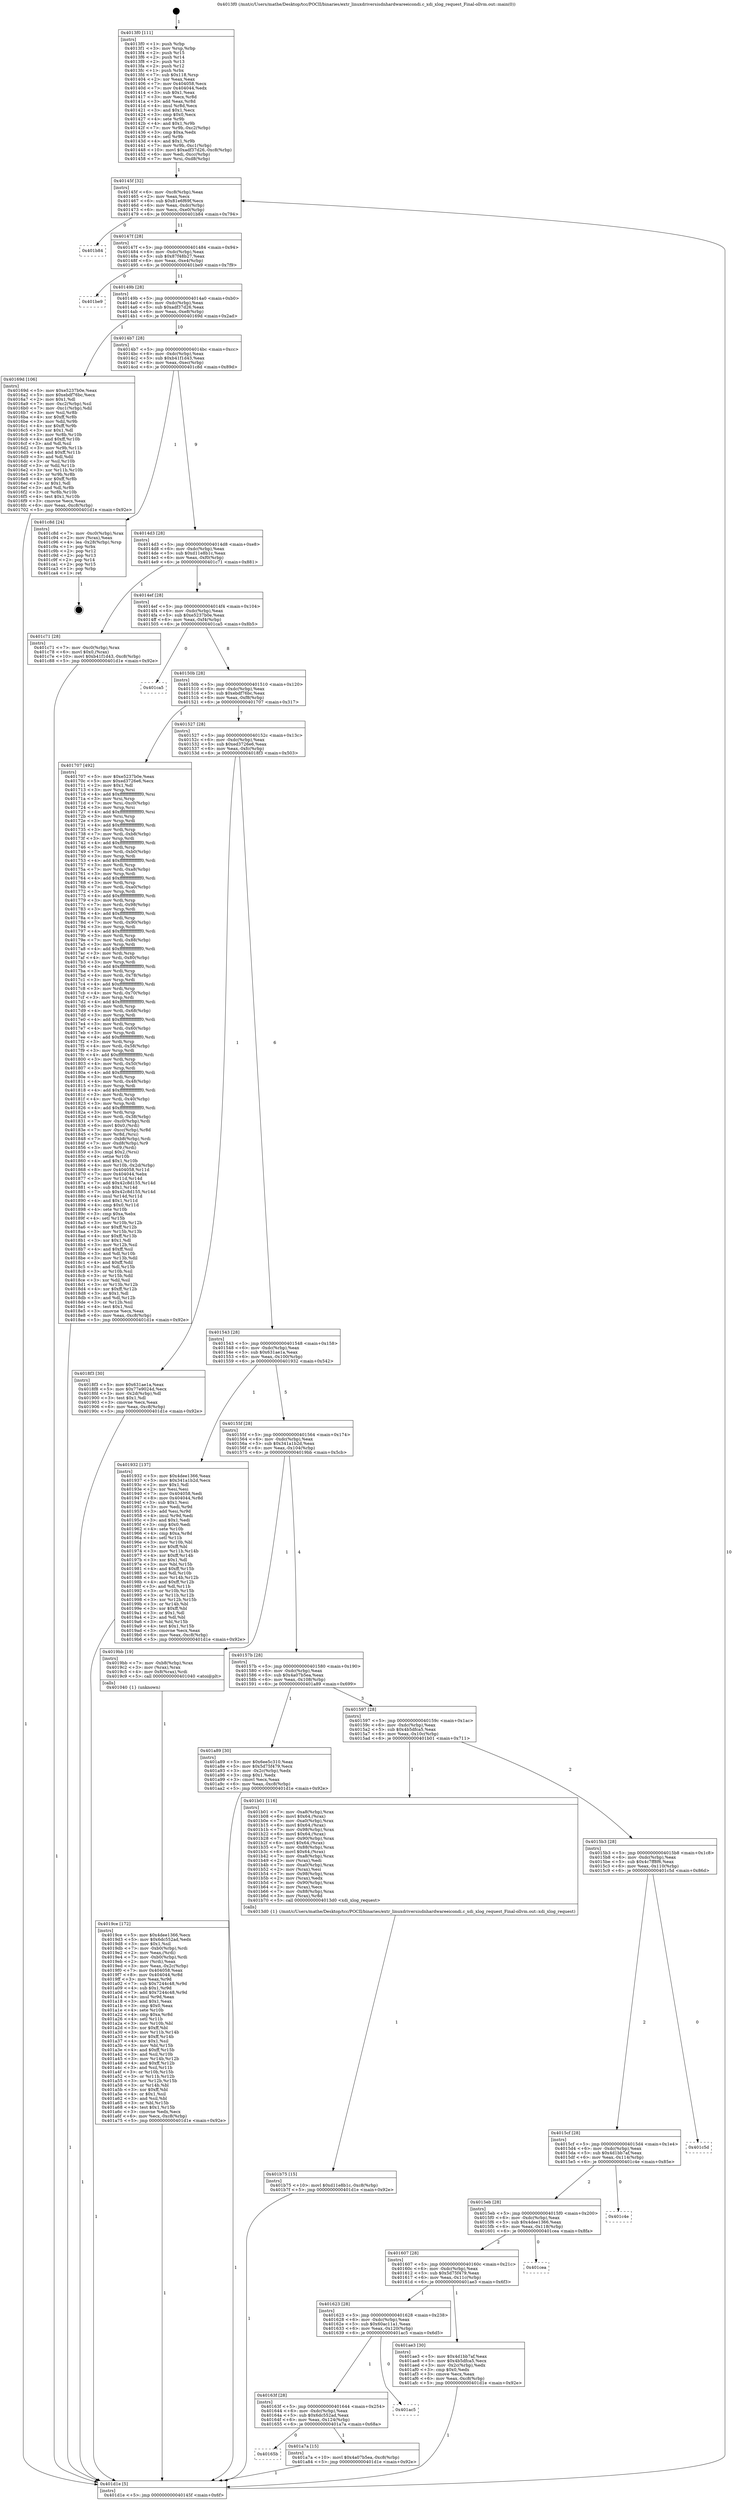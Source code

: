 digraph "0x4013f0" {
  label = "0x4013f0 (/mnt/c/Users/mathe/Desktop/tcc/POCII/binaries/extr_linuxdriversisdnhardwareeicondi.c_xdi_xlog_request_Final-ollvm.out::main(0))"
  labelloc = "t"
  node[shape=record]

  Entry [label="",width=0.3,height=0.3,shape=circle,fillcolor=black,style=filled]
  "0x40145f" [label="{
     0x40145f [32]\l
     | [instrs]\l
     &nbsp;&nbsp;0x40145f \<+6\>: mov -0xc8(%rbp),%eax\l
     &nbsp;&nbsp;0x401465 \<+2\>: mov %eax,%ecx\l
     &nbsp;&nbsp;0x401467 \<+6\>: sub $0x81e6f69f,%ecx\l
     &nbsp;&nbsp;0x40146d \<+6\>: mov %eax,-0xdc(%rbp)\l
     &nbsp;&nbsp;0x401473 \<+6\>: mov %ecx,-0xe0(%rbp)\l
     &nbsp;&nbsp;0x401479 \<+6\>: je 0000000000401b84 \<main+0x794\>\l
  }"]
  "0x401b84" [label="{
     0x401b84\l
  }", style=dashed]
  "0x40147f" [label="{
     0x40147f [28]\l
     | [instrs]\l
     &nbsp;&nbsp;0x40147f \<+5\>: jmp 0000000000401484 \<main+0x94\>\l
     &nbsp;&nbsp;0x401484 \<+6\>: mov -0xdc(%rbp),%eax\l
     &nbsp;&nbsp;0x40148a \<+5\>: sub $0x87f48b27,%eax\l
     &nbsp;&nbsp;0x40148f \<+6\>: mov %eax,-0xe4(%rbp)\l
     &nbsp;&nbsp;0x401495 \<+6\>: je 0000000000401be9 \<main+0x7f9\>\l
  }"]
  Exit [label="",width=0.3,height=0.3,shape=circle,fillcolor=black,style=filled,peripheries=2]
  "0x401be9" [label="{
     0x401be9\l
  }", style=dashed]
  "0x40149b" [label="{
     0x40149b [28]\l
     | [instrs]\l
     &nbsp;&nbsp;0x40149b \<+5\>: jmp 00000000004014a0 \<main+0xb0\>\l
     &nbsp;&nbsp;0x4014a0 \<+6\>: mov -0xdc(%rbp),%eax\l
     &nbsp;&nbsp;0x4014a6 \<+5\>: sub $0xadf37d26,%eax\l
     &nbsp;&nbsp;0x4014ab \<+6\>: mov %eax,-0xe8(%rbp)\l
     &nbsp;&nbsp;0x4014b1 \<+6\>: je 000000000040169d \<main+0x2ad\>\l
  }"]
  "0x401b75" [label="{
     0x401b75 [15]\l
     | [instrs]\l
     &nbsp;&nbsp;0x401b75 \<+10\>: movl $0xd11e8b1c,-0xc8(%rbp)\l
     &nbsp;&nbsp;0x401b7f \<+5\>: jmp 0000000000401d1e \<main+0x92e\>\l
  }"]
  "0x40169d" [label="{
     0x40169d [106]\l
     | [instrs]\l
     &nbsp;&nbsp;0x40169d \<+5\>: mov $0xe5237b0e,%eax\l
     &nbsp;&nbsp;0x4016a2 \<+5\>: mov $0xebdf76bc,%ecx\l
     &nbsp;&nbsp;0x4016a7 \<+2\>: mov $0x1,%dl\l
     &nbsp;&nbsp;0x4016a9 \<+7\>: mov -0xc2(%rbp),%sil\l
     &nbsp;&nbsp;0x4016b0 \<+7\>: mov -0xc1(%rbp),%dil\l
     &nbsp;&nbsp;0x4016b7 \<+3\>: mov %sil,%r8b\l
     &nbsp;&nbsp;0x4016ba \<+4\>: xor $0xff,%r8b\l
     &nbsp;&nbsp;0x4016be \<+3\>: mov %dil,%r9b\l
     &nbsp;&nbsp;0x4016c1 \<+4\>: xor $0xff,%r9b\l
     &nbsp;&nbsp;0x4016c5 \<+3\>: xor $0x1,%dl\l
     &nbsp;&nbsp;0x4016c8 \<+3\>: mov %r8b,%r10b\l
     &nbsp;&nbsp;0x4016cb \<+4\>: and $0xff,%r10b\l
     &nbsp;&nbsp;0x4016cf \<+3\>: and %dl,%sil\l
     &nbsp;&nbsp;0x4016d2 \<+3\>: mov %r9b,%r11b\l
     &nbsp;&nbsp;0x4016d5 \<+4\>: and $0xff,%r11b\l
     &nbsp;&nbsp;0x4016d9 \<+3\>: and %dl,%dil\l
     &nbsp;&nbsp;0x4016dc \<+3\>: or %sil,%r10b\l
     &nbsp;&nbsp;0x4016df \<+3\>: or %dil,%r11b\l
     &nbsp;&nbsp;0x4016e2 \<+3\>: xor %r11b,%r10b\l
     &nbsp;&nbsp;0x4016e5 \<+3\>: or %r9b,%r8b\l
     &nbsp;&nbsp;0x4016e8 \<+4\>: xor $0xff,%r8b\l
     &nbsp;&nbsp;0x4016ec \<+3\>: or $0x1,%dl\l
     &nbsp;&nbsp;0x4016ef \<+3\>: and %dl,%r8b\l
     &nbsp;&nbsp;0x4016f2 \<+3\>: or %r8b,%r10b\l
     &nbsp;&nbsp;0x4016f5 \<+4\>: test $0x1,%r10b\l
     &nbsp;&nbsp;0x4016f9 \<+3\>: cmovne %ecx,%eax\l
     &nbsp;&nbsp;0x4016fc \<+6\>: mov %eax,-0xc8(%rbp)\l
     &nbsp;&nbsp;0x401702 \<+5\>: jmp 0000000000401d1e \<main+0x92e\>\l
  }"]
  "0x4014b7" [label="{
     0x4014b7 [28]\l
     | [instrs]\l
     &nbsp;&nbsp;0x4014b7 \<+5\>: jmp 00000000004014bc \<main+0xcc\>\l
     &nbsp;&nbsp;0x4014bc \<+6\>: mov -0xdc(%rbp),%eax\l
     &nbsp;&nbsp;0x4014c2 \<+5\>: sub $0xb41f1d43,%eax\l
     &nbsp;&nbsp;0x4014c7 \<+6\>: mov %eax,-0xec(%rbp)\l
     &nbsp;&nbsp;0x4014cd \<+6\>: je 0000000000401c8d \<main+0x89d\>\l
  }"]
  "0x401d1e" [label="{
     0x401d1e [5]\l
     | [instrs]\l
     &nbsp;&nbsp;0x401d1e \<+5\>: jmp 000000000040145f \<main+0x6f\>\l
  }"]
  "0x4013f0" [label="{
     0x4013f0 [111]\l
     | [instrs]\l
     &nbsp;&nbsp;0x4013f0 \<+1\>: push %rbp\l
     &nbsp;&nbsp;0x4013f1 \<+3\>: mov %rsp,%rbp\l
     &nbsp;&nbsp;0x4013f4 \<+2\>: push %r15\l
     &nbsp;&nbsp;0x4013f6 \<+2\>: push %r14\l
     &nbsp;&nbsp;0x4013f8 \<+2\>: push %r13\l
     &nbsp;&nbsp;0x4013fa \<+2\>: push %r12\l
     &nbsp;&nbsp;0x4013fc \<+1\>: push %rbx\l
     &nbsp;&nbsp;0x4013fd \<+7\>: sub $0x118,%rsp\l
     &nbsp;&nbsp;0x401404 \<+2\>: xor %eax,%eax\l
     &nbsp;&nbsp;0x401406 \<+7\>: mov 0x404058,%ecx\l
     &nbsp;&nbsp;0x40140d \<+7\>: mov 0x404044,%edx\l
     &nbsp;&nbsp;0x401414 \<+3\>: sub $0x1,%eax\l
     &nbsp;&nbsp;0x401417 \<+3\>: mov %ecx,%r8d\l
     &nbsp;&nbsp;0x40141a \<+3\>: add %eax,%r8d\l
     &nbsp;&nbsp;0x40141d \<+4\>: imul %r8d,%ecx\l
     &nbsp;&nbsp;0x401421 \<+3\>: and $0x1,%ecx\l
     &nbsp;&nbsp;0x401424 \<+3\>: cmp $0x0,%ecx\l
     &nbsp;&nbsp;0x401427 \<+4\>: sete %r9b\l
     &nbsp;&nbsp;0x40142b \<+4\>: and $0x1,%r9b\l
     &nbsp;&nbsp;0x40142f \<+7\>: mov %r9b,-0xc2(%rbp)\l
     &nbsp;&nbsp;0x401436 \<+3\>: cmp $0xa,%edx\l
     &nbsp;&nbsp;0x401439 \<+4\>: setl %r9b\l
     &nbsp;&nbsp;0x40143d \<+4\>: and $0x1,%r9b\l
     &nbsp;&nbsp;0x401441 \<+7\>: mov %r9b,-0xc1(%rbp)\l
     &nbsp;&nbsp;0x401448 \<+10\>: movl $0xadf37d26,-0xc8(%rbp)\l
     &nbsp;&nbsp;0x401452 \<+6\>: mov %edi,-0xcc(%rbp)\l
     &nbsp;&nbsp;0x401458 \<+7\>: mov %rsi,-0xd8(%rbp)\l
  }"]
  "0x40165b" [label="{
     0x40165b\l
  }", style=dashed]
  "0x401c8d" [label="{
     0x401c8d [24]\l
     | [instrs]\l
     &nbsp;&nbsp;0x401c8d \<+7\>: mov -0xc0(%rbp),%rax\l
     &nbsp;&nbsp;0x401c94 \<+2\>: mov (%rax),%eax\l
     &nbsp;&nbsp;0x401c96 \<+4\>: lea -0x28(%rbp),%rsp\l
     &nbsp;&nbsp;0x401c9a \<+1\>: pop %rbx\l
     &nbsp;&nbsp;0x401c9b \<+2\>: pop %r12\l
     &nbsp;&nbsp;0x401c9d \<+2\>: pop %r13\l
     &nbsp;&nbsp;0x401c9f \<+2\>: pop %r14\l
     &nbsp;&nbsp;0x401ca1 \<+2\>: pop %r15\l
     &nbsp;&nbsp;0x401ca3 \<+1\>: pop %rbp\l
     &nbsp;&nbsp;0x401ca4 \<+1\>: ret\l
  }"]
  "0x4014d3" [label="{
     0x4014d3 [28]\l
     | [instrs]\l
     &nbsp;&nbsp;0x4014d3 \<+5\>: jmp 00000000004014d8 \<main+0xe8\>\l
     &nbsp;&nbsp;0x4014d8 \<+6\>: mov -0xdc(%rbp),%eax\l
     &nbsp;&nbsp;0x4014de \<+5\>: sub $0xd11e8b1c,%eax\l
     &nbsp;&nbsp;0x4014e3 \<+6\>: mov %eax,-0xf0(%rbp)\l
     &nbsp;&nbsp;0x4014e9 \<+6\>: je 0000000000401c71 \<main+0x881\>\l
  }"]
  "0x401a7a" [label="{
     0x401a7a [15]\l
     | [instrs]\l
     &nbsp;&nbsp;0x401a7a \<+10\>: movl $0x4a07b5ea,-0xc8(%rbp)\l
     &nbsp;&nbsp;0x401a84 \<+5\>: jmp 0000000000401d1e \<main+0x92e\>\l
  }"]
  "0x401c71" [label="{
     0x401c71 [28]\l
     | [instrs]\l
     &nbsp;&nbsp;0x401c71 \<+7\>: mov -0xc0(%rbp),%rax\l
     &nbsp;&nbsp;0x401c78 \<+6\>: movl $0x0,(%rax)\l
     &nbsp;&nbsp;0x401c7e \<+10\>: movl $0xb41f1d43,-0xc8(%rbp)\l
     &nbsp;&nbsp;0x401c88 \<+5\>: jmp 0000000000401d1e \<main+0x92e\>\l
  }"]
  "0x4014ef" [label="{
     0x4014ef [28]\l
     | [instrs]\l
     &nbsp;&nbsp;0x4014ef \<+5\>: jmp 00000000004014f4 \<main+0x104\>\l
     &nbsp;&nbsp;0x4014f4 \<+6\>: mov -0xdc(%rbp),%eax\l
     &nbsp;&nbsp;0x4014fa \<+5\>: sub $0xe5237b0e,%eax\l
     &nbsp;&nbsp;0x4014ff \<+6\>: mov %eax,-0xf4(%rbp)\l
     &nbsp;&nbsp;0x401505 \<+6\>: je 0000000000401ca5 \<main+0x8b5\>\l
  }"]
  "0x40163f" [label="{
     0x40163f [28]\l
     | [instrs]\l
     &nbsp;&nbsp;0x40163f \<+5\>: jmp 0000000000401644 \<main+0x254\>\l
     &nbsp;&nbsp;0x401644 \<+6\>: mov -0xdc(%rbp),%eax\l
     &nbsp;&nbsp;0x40164a \<+5\>: sub $0x6dc552ad,%eax\l
     &nbsp;&nbsp;0x40164f \<+6\>: mov %eax,-0x124(%rbp)\l
     &nbsp;&nbsp;0x401655 \<+6\>: je 0000000000401a7a \<main+0x68a\>\l
  }"]
  "0x401ca5" [label="{
     0x401ca5\l
  }", style=dashed]
  "0x40150b" [label="{
     0x40150b [28]\l
     | [instrs]\l
     &nbsp;&nbsp;0x40150b \<+5\>: jmp 0000000000401510 \<main+0x120\>\l
     &nbsp;&nbsp;0x401510 \<+6\>: mov -0xdc(%rbp),%eax\l
     &nbsp;&nbsp;0x401516 \<+5\>: sub $0xebdf76bc,%eax\l
     &nbsp;&nbsp;0x40151b \<+6\>: mov %eax,-0xf8(%rbp)\l
     &nbsp;&nbsp;0x401521 \<+6\>: je 0000000000401707 \<main+0x317\>\l
  }"]
  "0x401ac5" [label="{
     0x401ac5\l
  }", style=dashed]
  "0x401707" [label="{
     0x401707 [492]\l
     | [instrs]\l
     &nbsp;&nbsp;0x401707 \<+5\>: mov $0xe5237b0e,%eax\l
     &nbsp;&nbsp;0x40170c \<+5\>: mov $0xed3726e6,%ecx\l
     &nbsp;&nbsp;0x401711 \<+2\>: mov $0x1,%dl\l
     &nbsp;&nbsp;0x401713 \<+3\>: mov %rsp,%rsi\l
     &nbsp;&nbsp;0x401716 \<+4\>: add $0xfffffffffffffff0,%rsi\l
     &nbsp;&nbsp;0x40171a \<+3\>: mov %rsi,%rsp\l
     &nbsp;&nbsp;0x40171d \<+7\>: mov %rsi,-0xc0(%rbp)\l
     &nbsp;&nbsp;0x401724 \<+3\>: mov %rsp,%rsi\l
     &nbsp;&nbsp;0x401727 \<+4\>: add $0xfffffffffffffff0,%rsi\l
     &nbsp;&nbsp;0x40172b \<+3\>: mov %rsi,%rsp\l
     &nbsp;&nbsp;0x40172e \<+3\>: mov %rsp,%rdi\l
     &nbsp;&nbsp;0x401731 \<+4\>: add $0xfffffffffffffff0,%rdi\l
     &nbsp;&nbsp;0x401735 \<+3\>: mov %rdi,%rsp\l
     &nbsp;&nbsp;0x401738 \<+7\>: mov %rdi,-0xb8(%rbp)\l
     &nbsp;&nbsp;0x40173f \<+3\>: mov %rsp,%rdi\l
     &nbsp;&nbsp;0x401742 \<+4\>: add $0xfffffffffffffff0,%rdi\l
     &nbsp;&nbsp;0x401746 \<+3\>: mov %rdi,%rsp\l
     &nbsp;&nbsp;0x401749 \<+7\>: mov %rdi,-0xb0(%rbp)\l
     &nbsp;&nbsp;0x401750 \<+3\>: mov %rsp,%rdi\l
     &nbsp;&nbsp;0x401753 \<+4\>: add $0xfffffffffffffff0,%rdi\l
     &nbsp;&nbsp;0x401757 \<+3\>: mov %rdi,%rsp\l
     &nbsp;&nbsp;0x40175a \<+7\>: mov %rdi,-0xa8(%rbp)\l
     &nbsp;&nbsp;0x401761 \<+3\>: mov %rsp,%rdi\l
     &nbsp;&nbsp;0x401764 \<+4\>: add $0xfffffffffffffff0,%rdi\l
     &nbsp;&nbsp;0x401768 \<+3\>: mov %rdi,%rsp\l
     &nbsp;&nbsp;0x40176b \<+7\>: mov %rdi,-0xa0(%rbp)\l
     &nbsp;&nbsp;0x401772 \<+3\>: mov %rsp,%rdi\l
     &nbsp;&nbsp;0x401775 \<+4\>: add $0xfffffffffffffff0,%rdi\l
     &nbsp;&nbsp;0x401779 \<+3\>: mov %rdi,%rsp\l
     &nbsp;&nbsp;0x40177c \<+7\>: mov %rdi,-0x98(%rbp)\l
     &nbsp;&nbsp;0x401783 \<+3\>: mov %rsp,%rdi\l
     &nbsp;&nbsp;0x401786 \<+4\>: add $0xfffffffffffffff0,%rdi\l
     &nbsp;&nbsp;0x40178a \<+3\>: mov %rdi,%rsp\l
     &nbsp;&nbsp;0x40178d \<+7\>: mov %rdi,-0x90(%rbp)\l
     &nbsp;&nbsp;0x401794 \<+3\>: mov %rsp,%rdi\l
     &nbsp;&nbsp;0x401797 \<+4\>: add $0xfffffffffffffff0,%rdi\l
     &nbsp;&nbsp;0x40179b \<+3\>: mov %rdi,%rsp\l
     &nbsp;&nbsp;0x40179e \<+7\>: mov %rdi,-0x88(%rbp)\l
     &nbsp;&nbsp;0x4017a5 \<+3\>: mov %rsp,%rdi\l
     &nbsp;&nbsp;0x4017a8 \<+4\>: add $0xfffffffffffffff0,%rdi\l
     &nbsp;&nbsp;0x4017ac \<+3\>: mov %rdi,%rsp\l
     &nbsp;&nbsp;0x4017af \<+4\>: mov %rdi,-0x80(%rbp)\l
     &nbsp;&nbsp;0x4017b3 \<+3\>: mov %rsp,%rdi\l
     &nbsp;&nbsp;0x4017b6 \<+4\>: add $0xfffffffffffffff0,%rdi\l
     &nbsp;&nbsp;0x4017ba \<+3\>: mov %rdi,%rsp\l
     &nbsp;&nbsp;0x4017bd \<+4\>: mov %rdi,-0x78(%rbp)\l
     &nbsp;&nbsp;0x4017c1 \<+3\>: mov %rsp,%rdi\l
     &nbsp;&nbsp;0x4017c4 \<+4\>: add $0xfffffffffffffff0,%rdi\l
     &nbsp;&nbsp;0x4017c8 \<+3\>: mov %rdi,%rsp\l
     &nbsp;&nbsp;0x4017cb \<+4\>: mov %rdi,-0x70(%rbp)\l
     &nbsp;&nbsp;0x4017cf \<+3\>: mov %rsp,%rdi\l
     &nbsp;&nbsp;0x4017d2 \<+4\>: add $0xfffffffffffffff0,%rdi\l
     &nbsp;&nbsp;0x4017d6 \<+3\>: mov %rdi,%rsp\l
     &nbsp;&nbsp;0x4017d9 \<+4\>: mov %rdi,-0x68(%rbp)\l
     &nbsp;&nbsp;0x4017dd \<+3\>: mov %rsp,%rdi\l
     &nbsp;&nbsp;0x4017e0 \<+4\>: add $0xfffffffffffffff0,%rdi\l
     &nbsp;&nbsp;0x4017e4 \<+3\>: mov %rdi,%rsp\l
     &nbsp;&nbsp;0x4017e7 \<+4\>: mov %rdi,-0x60(%rbp)\l
     &nbsp;&nbsp;0x4017eb \<+3\>: mov %rsp,%rdi\l
     &nbsp;&nbsp;0x4017ee \<+4\>: add $0xfffffffffffffff0,%rdi\l
     &nbsp;&nbsp;0x4017f2 \<+3\>: mov %rdi,%rsp\l
     &nbsp;&nbsp;0x4017f5 \<+4\>: mov %rdi,-0x58(%rbp)\l
     &nbsp;&nbsp;0x4017f9 \<+3\>: mov %rsp,%rdi\l
     &nbsp;&nbsp;0x4017fc \<+4\>: add $0xfffffffffffffff0,%rdi\l
     &nbsp;&nbsp;0x401800 \<+3\>: mov %rdi,%rsp\l
     &nbsp;&nbsp;0x401803 \<+4\>: mov %rdi,-0x50(%rbp)\l
     &nbsp;&nbsp;0x401807 \<+3\>: mov %rsp,%rdi\l
     &nbsp;&nbsp;0x40180a \<+4\>: add $0xfffffffffffffff0,%rdi\l
     &nbsp;&nbsp;0x40180e \<+3\>: mov %rdi,%rsp\l
     &nbsp;&nbsp;0x401811 \<+4\>: mov %rdi,-0x48(%rbp)\l
     &nbsp;&nbsp;0x401815 \<+3\>: mov %rsp,%rdi\l
     &nbsp;&nbsp;0x401818 \<+4\>: add $0xfffffffffffffff0,%rdi\l
     &nbsp;&nbsp;0x40181c \<+3\>: mov %rdi,%rsp\l
     &nbsp;&nbsp;0x40181f \<+4\>: mov %rdi,-0x40(%rbp)\l
     &nbsp;&nbsp;0x401823 \<+3\>: mov %rsp,%rdi\l
     &nbsp;&nbsp;0x401826 \<+4\>: add $0xfffffffffffffff0,%rdi\l
     &nbsp;&nbsp;0x40182a \<+3\>: mov %rdi,%rsp\l
     &nbsp;&nbsp;0x40182d \<+4\>: mov %rdi,-0x38(%rbp)\l
     &nbsp;&nbsp;0x401831 \<+7\>: mov -0xc0(%rbp),%rdi\l
     &nbsp;&nbsp;0x401838 \<+6\>: movl $0x0,(%rdi)\l
     &nbsp;&nbsp;0x40183e \<+7\>: mov -0xcc(%rbp),%r8d\l
     &nbsp;&nbsp;0x401845 \<+3\>: mov %r8d,(%rsi)\l
     &nbsp;&nbsp;0x401848 \<+7\>: mov -0xb8(%rbp),%rdi\l
     &nbsp;&nbsp;0x40184f \<+7\>: mov -0xd8(%rbp),%r9\l
     &nbsp;&nbsp;0x401856 \<+3\>: mov %r9,(%rdi)\l
     &nbsp;&nbsp;0x401859 \<+3\>: cmpl $0x2,(%rsi)\l
     &nbsp;&nbsp;0x40185c \<+4\>: setne %r10b\l
     &nbsp;&nbsp;0x401860 \<+4\>: and $0x1,%r10b\l
     &nbsp;&nbsp;0x401864 \<+4\>: mov %r10b,-0x2d(%rbp)\l
     &nbsp;&nbsp;0x401868 \<+8\>: mov 0x404058,%r11d\l
     &nbsp;&nbsp;0x401870 \<+7\>: mov 0x404044,%ebx\l
     &nbsp;&nbsp;0x401877 \<+3\>: mov %r11d,%r14d\l
     &nbsp;&nbsp;0x40187a \<+7\>: add $0x42c8d155,%r14d\l
     &nbsp;&nbsp;0x401881 \<+4\>: sub $0x1,%r14d\l
     &nbsp;&nbsp;0x401885 \<+7\>: sub $0x42c8d155,%r14d\l
     &nbsp;&nbsp;0x40188c \<+4\>: imul %r14d,%r11d\l
     &nbsp;&nbsp;0x401890 \<+4\>: and $0x1,%r11d\l
     &nbsp;&nbsp;0x401894 \<+4\>: cmp $0x0,%r11d\l
     &nbsp;&nbsp;0x401898 \<+4\>: sete %r10b\l
     &nbsp;&nbsp;0x40189c \<+3\>: cmp $0xa,%ebx\l
     &nbsp;&nbsp;0x40189f \<+4\>: setl %r15b\l
     &nbsp;&nbsp;0x4018a3 \<+3\>: mov %r10b,%r12b\l
     &nbsp;&nbsp;0x4018a6 \<+4\>: xor $0xff,%r12b\l
     &nbsp;&nbsp;0x4018aa \<+3\>: mov %r15b,%r13b\l
     &nbsp;&nbsp;0x4018ad \<+4\>: xor $0xff,%r13b\l
     &nbsp;&nbsp;0x4018b1 \<+3\>: xor $0x1,%dl\l
     &nbsp;&nbsp;0x4018b4 \<+3\>: mov %r12b,%sil\l
     &nbsp;&nbsp;0x4018b7 \<+4\>: and $0xff,%sil\l
     &nbsp;&nbsp;0x4018bb \<+3\>: and %dl,%r10b\l
     &nbsp;&nbsp;0x4018be \<+3\>: mov %r13b,%dil\l
     &nbsp;&nbsp;0x4018c1 \<+4\>: and $0xff,%dil\l
     &nbsp;&nbsp;0x4018c5 \<+3\>: and %dl,%r15b\l
     &nbsp;&nbsp;0x4018c8 \<+3\>: or %r10b,%sil\l
     &nbsp;&nbsp;0x4018cb \<+3\>: or %r15b,%dil\l
     &nbsp;&nbsp;0x4018ce \<+3\>: xor %dil,%sil\l
     &nbsp;&nbsp;0x4018d1 \<+3\>: or %r13b,%r12b\l
     &nbsp;&nbsp;0x4018d4 \<+4\>: xor $0xff,%r12b\l
     &nbsp;&nbsp;0x4018d8 \<+3\>: or $0x1,%dl\l
     &nbsp;&nbsp;0x4018db \<+3\>: and %dl,%r12b\l
     &nbsp;&nbsp;0x4018de \<+3\>: or %r12b,%sil\l
     &nbsp;&nbsp;0x4018e1 \<+4\>: test $0x1,%sil\l
     &nbsp;&nbsp;0x4018e5 \<+3\>: cmovne %ecx,%eax\l
     &nbsp;&nbsp;0x4018e8 \<+6\>: mov %eax,-0xc8(%rbp)\l
     &nbsp;&nbsp;0x4018ee \<+5\>: jmp 0000000000401d1e \<main+0x92e\>\l
  }"]
  "0x401527" [label="{
     0x401527 [28]\l
     | [instrs]\l
     &nbsp;&nbsp;0x401527 \<+5\>: jmp 000000000040152c \<main+0x13c\>\l
     &nbsp;&nbsp;0x40152c \<+6\>: mov -0xdc(%rbp),%eax\l
     &nbsp;&nbsp;0x401532 \<+5\>: sub $0xed3726e6,%eax\l
     &nbsp;&nbsp;0x401537 \<+6\>: mov %eax,-0xfc(%rbp)\l
     &nbsp;&nbsp;0x40153d \<+6\>: je 00000000004018f3 \<main+0x503\>\l
  }"]
  "0x401623" [label="{
     0x401623 [28]\l
     | [instrs]\l
     &nbsp;&nbsp;0x401623 \<+5\>: jmp 0000000000401628 \<main+0x238\>\l
     &nbsp;&nbsp;0x401628 \<+6\>: mov -0xdc(%rbp),%eax\l
     &nbsp;&nbsp;0x40162e \<+5\>: sub $0x60ac11a1,%eax\l
     &nbsp;&nbsp;0x401633 \<+6\>: mov %eax,-0x120(%rbp)\l
     &nbsp;&nbsp;0x401639 \<+6\>: je 0000000000401ac5 \<main+0x6d5\>\l
  }"]
  "0x401ae3" [label="{
     0x401ae3 [30]\l
     | [instrs]\l
     &nbsp;&nbsp;0x401ae3 \<+5\>: mov $0x4d1bb7af,%eax\l
     &nbsp;&nbsp;0x401ae8 \<+5\>: mov $0x4b5dfca5,%ecx\l
     &nbsp;&nbsp;0x401aed \<+3\>: mov -0x2c(%rbp),%edx\l
     &nbsp;&nbsp;0x401af0 \<+3\>: cmp $0x0,%edx\l
     &nbsp;&nbsp;0x401af3 \<+3\>: cmove %ecx,%eax\l
     &nbsp;&nbsp;0x401af6 \<+6\>: mov %eax,-0xc8(%rbp)\l
     &nbsp;&nbsp;0x401afc \<+5\>: jmp 0000000000401d1e \<main+0x92e\>\l
  }"]
  "0x401607" [label="{
     0x401607 [28]\l
     | [instrs]\l
     &nbsp;&nbsp;0x401607 \<+5\>: jmp 000000000040160c \<main+0x21c\>\l
     &nbsp;&nbsp;0x40160c \<+6\>: mov -0xdc(%rbp),%eax\l
     &nbsp;&nbsp;0x401612 \<+5\>: sub $0x5d75f479,%eax\l
     &nbsp;&nbsp;0x401617 \<+6\>: mov %eax,-0x11c(%rbp)\l
     &nbsp;&nbsp;0x40161d \<+6\>: je 0000000000401ae3 \<main+0x6f3\>\l
  }"]
  "0x4018f3" [label="{
     0x4018f3 [30]\l
     | [instrs]\l
     &nbsp;&nbsp;0x4018f3 \<+5\>: mov $0x631ae1a,%eax\l
     &nbsp;&nbsp;0x4018f8 \<+5\>: mov $0x77e9024d,%ecx\l
     &nbsp;&nbsp;0x4018fd \<+3\>: mov -0x2d(%rbp),%dl\l
     &nbsp;&nbsp;0x401900 \<+3\>: test $0x1,%dl\l
     &nbsp;&nbsp;0x401903 \<+3\>: cmovne %ecx,%eax\l
     &nbsp;&nbsp;0x401906 \<+6\>: mov %eax,-0xc8(%rbp)\l
     &nbsp;&nbsp;0x40190c \<+5\>: jmp 0000000000401d1e \<main+0x92e\>\l
  }"]
  "0x401543" [label="{
     0x401543 [28]\l
     | [instrs]\l
     &nbsp;&nbsp;0x401543 \<+5\>: jmp 0000000000401548 \<main+0x158\>\l
     &nbsp;&nbsp;0x401548 \<+6\>: mov -0xdc(%rbp),%eax\l
     &nbsp;&nbsp;0x40154e \<+5\>: sub $0x631ae1a,%eax\l
     &nbsp;&nbsp;0x401553 \<+6\>: mov %eax,-0x100(%rbp)\l
     &nbsp;&nbsp;0x401559 \<+6\>: je 0000000000401932 \<main+0x542\>\l
  }"]
  "0x401cea" [label="{
     0x401cea\l
  }", style=dashed]
  "0x401932" [label="{
     0x401932 [137]\l
     | [instrs]\l
     &nbsp;&nbsp;0x401932 \<+5\>: mov $0x4dee1366,%eax\l
     &nbsp;&nbsp;0x401937 \<+5\>: mov $0x341a1b2d,%ecx\l
     &nbsp;&nbsp;0x40193c \<+2\>: mov $0x1,%dl\l
     &nbsp;&nbsp;0x40193e \<+2\>: xor %esi,%esi\l
     &nbsp;&nbsp;0x401940 \<+7\>: mov 0x404058,%edi\l
     &nbsp;&nbsp;0x401947 \<+8\>: mov 0x404044,%r8d\l
     &nbsp;&nbsp;0x40194f \<+3\>: sub $0x1,%esi\l
     &nbsp;&nbsp;0x401952 \<+3\>: mov %edi,%r9d\l
     &nbsp;&nbsp;0x401955 \<+3\>: add %esi,%r9d\l
     &nbsp;&nbsp;0x401958 \<+4\>: imul %r9d,%edi\l
     &nbsp;&nbsp;0x40195c \<+3\>: and $0x1,%edi\l
     &nbsp;&nbsp;0x40195f \<+3\>: cmp $0x0,%edi\l
     &nbsp;&nbsp;0x401962 \<+4\>: sete %r10b\l
     &nbsp;&nbsp;0x401966 \<+4\>: cmp $0xa,%r8d\l
     &nbsp;&nbsp;0x40196a \<+4\>: setl %r11b\l
     &nbsp;&nbsp;0x40196e \<+3\>: mov %r10b,%bl\l
     &nbsp;&nbsp;0x401971 \<+3\>: xor $0xff,%bl\l
     &nbsp;&nbsp;0x401974 \<+3\>: mov %r11b,%r14b\l
     &nbsp;&nbsp;0x401977 \<+4\>: xor $0xff,%r14b\l
     &nbsp;&nbsp;0x40197b \<+3\>: xor $0x1,%dl\l
     &nbsp;&nbsp;0x40197e \<+3\>: mov %bl,%r15b\l
     &nbsp;&nbsp;0x401981 \<+4\>: and $0xff,%r15b\l
     &nbsp;&nbsp;0x401985 \<+3\>: and %dl,%r10b\l
     &nbsp;&nbsp;0x401988 \<+3\>: mov %r14b,%r12b\l
     &nbsp;&nbsp;0x40198b \<+4\>: and $0xff,%r12b\l
     &nbsp;&nbsp;0x40198f \<+3\>: and %dl,%r11b\l
     &nbsp;&nbsp;0x401992 \<+3\>: or %r10b,%r15b\l
     &nbsp;&nbsp;0x401995 \<+3\>: or %r11b,%r12b\l
     &nbsp;&nbsp;0x401998 \<+3\>: xor %r12b,%r15b\l
     &nbsp;&nbsp;0x40199b \<+3\>: or %r14b,%bl\l
     &nbsp;&nbsp;0x40199e \<+3\>: xor $0xff,%bl\l
     &nbsp;&nbsp;0x4019a1 \<+3\>: or $0x1,%dl\l
     &nbsp;&nbsp;0x4019a4 \<+2\>: and %dl,%bl\l
     &nbsp;&nbsp;0x4019a6 \<+3\>: or %bl,%r15b\l
     &nbsp;&nbsp;0x4019a9 \<+4\>: test $0x1,%r15b\l
     &nbsp;&nbsp;0x4019ad \<+3\>: cmovne %ecx,%eax\l
     &nbsp;&nbsp;0x4019b0 \<+6\>: mov %eax,-0xc8(%rbp)\l
     &nbsp;&nbsp;0x4019b6 \<+5\>: jmp 0000000000401d1e \<main+0x92e\>\l
  }"]
  "0x40155f" [label="{
     0x40155f [28]\l
     | [instrs]\l
     &nbsp;&nbsp;0x40155f \<+5\>: jmp 0000000000401564 \<main+0x174\>\l
     &nbsp;&nbsp;0x401564 \<+6\>: mov -0xdc(%rbp),%eax\l
     &nbsp;&nbsp;0x40156a \<+5\>: sub $0x341a1b2d,%eax\l
     &nbsp;&nbsp;0x40156f \<+6\>: mov %eax,-0x104(%rbp)\l
     &nbsp;&nbsp;0x401575 \<+6\>: je 00000000004019bb \<main+0x5cb\>\l
  }"]
  "0x4015eb" [label="{
     0x4015eb [28]\l
     | [instrs]\l
     &nbsp;&nbsp;0x4015eb \<+5\>: jmp 00000000004015f0 \<main+0x200\>\l
     &nbsp;&nbsp;0x4015f0 \<+6\>: mov -0xdc(%rbp),%eax\l
     &nbsp;&nbsp;0x4015f6 \<+5\>: sub $0x4dee1366,%eax\l
     &nbsp;&nbsp;0x4015fb \<+6\>: mov %eax,-0x118(%rbp)\l
     &nbsp;&nbsp;0x401601 \<+6\>: je 0000000000401cea \<main+0x8fa\>\l
  }"]
  "0x4019bb" [label="{
     0x4019bb [19]\l
     | [instrs]\l
     &nbsp;&nbsp;0x4019bb \<+7\>: mov -0xb8(%rbp),%rax\l
     &nbsp;&nbsp;0x4019c2 \<+3\>: mov (%rax),%rax\l
     &nbsp;&nbsp;0x4019c5 \<+4\>: mov 0x8(%rax),%rdi\l
     &nbsp;&nbsp;0x4019c9 \<+5\>: call 0000000000401040 \<atoi@plt\>\l
     | [calls]\l
     &nbsp;&nbsp;0x401040 \{1\} (unknown)\l
  }"]
  "0x40157b" [label="{
     0x40157b [28]\l
     | [instrs]\l
     &nbsp;&nbsp;0x40157b \<+5\>: jmp 0000000000401580 \<main+0x190\>\l
     &nbsp;&nbsp;0x401580 \<+6\>: mov -0xdc(%rbp),%eax\l
     &nbsp;&nbsp;0x401586 \<+5\>: sub $0x4a07b5ea,%eax\l
     &nbsp;&nbsp;0x40158b \<+6\>: mov %eax,-0x108(%rbp)\l
     &nbsp;&nbsp;0x401591 \<+6\>: je 0000000000401a89 \<main+0x699\>\l
  }"]
  "0x4019ce" [label="{
     0x4019ce [172]\l
     | [instrs]\l
     &nbsp;&nbsp;0x4019ce \<+5\>: mov $0x4dee1366,%ecx\l
     &nbsp;&nbsp;0x4019d3 \<+5\>: mov $0x6dc552ad,%edx\l
     &nbsp;&nbsp;0x4019d8 \<+3\>: mov $0x1,%sil\l
     &nbsp;&nbsp;0x4019db \<+7\>: mov -0xb0(%rbp),%rdi\l
     &nbsp;&nbsp;0x4019e2 \<+2\>: mov %eax,(%rdi)\l
     &nbsp;&nbsp;0x4019e4 \<+7\>: mov -0xb0(%rbp),%rdi\l
     &nbsp;&nbsp;0x4019eb \<+2\>: mov (%rdi),%eax\l
     &nbsp;&nbsp;0x4019ed \<+3\>: mov %eax,-0x2c(%rbp)\l
     &nbsp;&nbsp;0x4019f0 \<+7\>: mov 0x404058,%eax\l
     &nbsp;&nbsp;0x4019f7 \<+8\>: mov 0x404044,%r8d\l
     &nbsp;&nbsp;0x4019ff \<+3\>: mov %eax,%r9d\l
     &nbsp;&nbsp;0x401a02 \<+7\>: sub $0x7244c48,%r9d\l
     &nbsp;&nbsp;0x401a09 \<+4\>: sub $0x1,%r9d\l
     &nbsp;&nbsp;0x401a0d \<+7\>: add $0x7244c48,%r9d\l
     &nbsp;&nbsp;0x401a14 \<+4\>: imul %r9d,%eax\l
     &nbsp;&nbsp;0x401a18 \<+3\>: and $0x1,%eax\l
     &nbsp;&nbsp;0x401a1b \<+3\>: cmp $0x0,%eax\l
     &nbsp;&nbsp;0x401a1e \<+4\>: sete %r10b\l
     &nbsp;&nbsp;0x401a22 \<+4\>: cmp $0xa,%r8d\l
     &nbsp;&nbsp;0x401a26 \<+4\>: setl %r11b\l
     &nbsp;&nbsp;0x401a2a \<+3\>: mov %r10b,%bl\l
     &nbsp;&nbsp;0x401a2d \<+3\>: xor $0xff,%bl\l
     &nbsp;&nbsp;0x401a30 \<+3\>: mov %r11b,%r14b\l
     &nbsp;&nbsp;0x401a33 \<+4\>: xor $0xff,%r14b\l
     &nbsp;&nbsp;0x401a37 \<+4\>: xor $0x1,%sil\l
     &nbsp;&nbsp;0x401a3b \<+3\>: mov %bl,%r15b\l
     &nbsp;&nbsp;0x401a3e \<+4\>: and $0xff,%r15b\l
     &nbsp;&nbsp;0x401a42 \<+3\>: and %sil,%r10b\l
     &nbsp;&nbsp;0x401a45 \<+3\>: mov %r14b,%r12b\l
     &nbsp;&nbsp;0x401a48 \<+4\>: and $0xff,%r12b\l
     &nbsp;&nbsp;0x401a4c \<+3\>: and %sil,%r11b\l
     &nbsp;&nbsp;0x401a4f \<+3\>: or %r10b,%r15b\l
     &nbsp;&nbsp;0x401a52 \<+3\>: or %r11b,%r12b\l
     &nbsp;&nbsp;0x401a55 \<+3\>: xor %r12b,%r15b\l
     &nbsp;&nbsp;0x401a58 \<+3\>: or %r14b,%bl\l
     &nbsp;&nbsp;0x401a5b \<+3\>: xor $0xff,%bl\l
     &nbsp;&nbsp;0x401a5e \<+4\>: or $0x1,%sil\l
     &nbsp;&nbsp;0x401a62 \<+3\>: and %sil,%bl\l
     &nbsp;&nbsp;0x401a65 \<+3\>: or %bl,%r15b\l
     &nbsp;&nbsp;0x401a68 \<+4\>: test $0x1,%r15b\l
     &nbsp;&nbsp;0x401a6c \<+3\>: cmovne %edx,%ecx\l
     &nbsp;&nbsp;0x401a6f \<+6\>: mov %ecx,-0xc8(%rbp)\l
     &nbsp;&nbsp;0x401a75 \<+5\>: jmp 0000000000401d1e \<main+0x92e\>\l
  }"]
  "0x401c4e" [label="{
     0x401c4e\l
  }", style=dashed]
  "0x401a89" [label="{
     0x401a89 [30]\l
     | [instrs]\l
     &nbsp;&nbsp;0x401a89 \<+5\>: mov $0x6ee5c310,%eax\l
     &nbsp;&nbsp;0x401a8e \<+5\>: mov $0x5d75f479,%ecx\l
     &nbsp;&nbsp;0x401a93 \<+3\>: mov -0x2c(%rbp),%edx\l
     &nbsp;&nbsp;0x401a96 \<+3\>: cmp $0x1,%edx\l
     &nbsp;&nbsp;0x401a99 \<+3\>: cmovl %ecx,%eax\l
     &nbsp;&nbsp;0x401a9c \<+6\>: mov %eax,-0xc8(%rbp)\l
     &nbsp;&nbsp;0x401aa2 \<+5\>: jmp 0000000000401d1e \<main+0x92e\>\l
  }"]
  "0x401597" [label="{
     0x401597 [28]\l
     | [instrs]\l
     &nbsp;&nbsp;0x401597 \<+5\>: jmp 000000000040159c \<main+0x1ac\>\l
     &nbsp;&nbsp;0x40159c \<+6\>: mov -0xdc(%rbp),%eax\l
     &nbsp;&nbsp;0x4015a2 \<+5\>: sub $0x4b5dfca5,%eax\l
     &nbsp;&nbsp;0x4015a7 \<+6\>: mov %eax,-0x10c(%rbp)\l
     &nbsp;&nbsp;0x4015ad \<+6\>: je 0000000000401b01 \<main+0x711\>\l
  }"]
  "0x4015cf" [label="{
     0x4015cf [28]\l
     | [instrs]\l
     &nbsp;&nbsp;0x4015cf \<+5\>: jmp 00000000004015d4 \<main+0x1e4\>\l
     &nbsp;&nbsp;0x4015d4 \<+6\>: mov -0xdc(%rbp),%eax\l
     &nbsp;&nbsp;0x4015da \<+5\>: sub $0x4d1bb7af,%eax\l
     &nbsp;&nbsp;0x4015df \<+6\>: mov %eax,-0x114(%rbp)\l
     &nbsp;&nbsp;0x4015e5 \<+6\>: je 0000000000401c4e \<main+0x85e\>\l
  }"]
  "0x401b01" [label="{
     0x401b01 [116]\l
     | [instrs]\l
     &nbsp;&nbsp;0x401b01 \<+7\>: mov -0xa8(%rbp),%rax\l
     &nbsp;&nbsp;0x401b08 \<+6\>: movl $0x64,(%rax)\l
     &nbsp;&nbsp;0x401b0e \<+7\>: mov -0xa0(%rbp),%rax\l
     &nbsp;&nbsp;0x401b15 \<+6\>: movl $0x64,(%rax)\l
     &nbsp;&nbsp;0x401b1b \<+7\>: mov -0x98(%rbp),%rax\l
     &nbsp;&nbsp;0x401b22 \<+6\>: movl $0x64,(%rax)\l
     &nbsp;&nbsp;0x401b28 \<+7\>: mov -0x90(%rbp),%rax\l
     &nbsp;&nbsp;0x401b2f \<+6\>: movl $0x64,(%rax)\l
     &nbsp;&nbsp;0x401b35 \<+7\>: mov -0x88(%rbp),%rax\l
     &nbsp;&nbsp;0x401b3c \<+6\>: movl $0x64,(%rax)\l
     &nbsp;&nbsp;0x401b42 \<+7\>: mov -0xa8(%rbp),%rax\l
     &nbsp;&nbsp;0x401b49 \<+2\>: mov (%rax),%edi\l
     &nbsp;&nbsp;0x401b4b \<+7\>: mov -0xa0(%rbp),%rax\l
     &nbsp;&nbsp;0x401b52 \<+2\>: mov (%rax),%esi\l
     &nbsp;&nbsp;0x401b54 \<+7\>: mov -0x98(%rbp),%rax\l
     &nbsp;&nbsp;0x401b5b \<+2\>: mov (%rax),%edx\l
     &nbsp;&nbsp;0x401b5d \<+7\>: mov -0x90(%rbp),%rax\l
     &nbsp;&nbsp;0x401b64 \<+2\>: mov (%rax),%ecx\l
     &nbsp;&nbsp;0x401b66 \<+7\>: mov -0x88(%rbp),%rax\l
     &nbsp;&nbsp;0x401b6d \<+3\>: mov (%rax),%r8d\l
     &nbsp;&nbsp;0x401b70 \<+5\>: call 00000000004013d0 \<xdi_xlog_request\>\l
     | [calls]\l
     &nbsp;&nbsp;0x4013d0 \{1\} (/mnt/c/Users/mathe/Desktop/tcc/POCII/binaries/extr_linuxdriversisdnhardwareeicondi.c_xdi_xlog_request_Final-ollvm.out::xdi_xlog_request)\l
  }"]
  "0x4015b3" [label="{
     0x4015b3 [28]\l
     | [instrs]\l
     &nbsp;&nbsp;0x4015b3 \<+5\>: jmp 00000000004015b8 \<main+0x1c8\>\l
     &nbsp;&nbsp;0x4015b8 \<+6\>: mov -0xdc(%rbp),%eax\l
     &nbsp;&nbsp;0x4015be \<+5\>: sub $0x4c7ff8f6,%eax\l
     &nbsp;&nbsp;0x4015c3 \<+6\>: mov %eax,-0x110(%rbp)\l
     &nbsp;&nbsp;0x4015c9 \<+6\>: je 0000000000401c5d \<main+0x86d\>\l
  }"]
  "0x401c5d" [label="{
     0x401c5d\l
  }", style=dashed]
  Entry -> "0x4013f0" [label=" 1"]
  "0x40145f" -> "0x401b84" [label=" 0"]
  "0x40145f" -> "0x40147f" [label=" 11"]
  "0x401c8d" -> Exit [label=" 1"]
  "0x40147f" -> "0x401be9" [label=" 0"]
  "0x40147f" -> "0x40149b" [label=" 11"]
  "0x401c71" -> "0x401d1e" [label=" 1"]
  "0x40149b" -> "0x40169d" [label=" 1"]
  "0x40149b" -> "0x4014b7" [label=" 10"]
  "0x40169d" -> "0x401d1e" [label=" 1"]
  "0x4013f0" -> "0x40145f" [label=" 1"]
  "0x401d1e" -> "0x40145f" [label=" 10"]
  "0x401b75" -> "0x401d1e" [label=" 1"]
  "0x4014b7" -> "0x401c8d" [label=" 1"]
  "0x4014b7" -> "0x4014d3" [label=" 9"]
  "0x401b01" -> "0x401b75" [label=" 1"]
  "0x4014d3" -> "0x401c71" [label=" 1"]
  "0x4014d3" -> "0x4014ef" [label=" 8"]
  "0x401ae3" -> "0x401d1e" [label=" 1"]
  "0x4014ef" -> "0x401ca5" [label=" 0"]
  "0x4014ef" -> "0x40150b" [label=" 8"]
  "0x401a7a" -> "0x401d1e" [label=" 1"]
  "0x40150b" -> "0x401707" [label=" 1"]
  "0x40150b" -> "0x401527" [label=" 7"]
  "0x40163f" -> "0x40165b" [label=" 0"]
  "0x401a89" -> "0x401d1e" [label=" 1"]
  "0x401707" -> "0x401d1e" [label=" 1"]
  "0x401623" -> "0x40163f" [label=" 1"]
  "0x401527" -> "0x4018f3" [label=" 1"]
  "0x401527" -> "0x401543" [label=" 6"]
  "0x4018f3" -> "0x401d1e" [label=" 1"]
  "0x40163f" -> "0x401a7a" [label=" 1"]
  "0x401543" -> "0x401932" [label=" 1"]
  "0x401543" -> "0x40155f" [label=" 5"]
  "0x401932" -> "0x401d1e" [label=" 1"]
  "0x401607" -> "0x401623" [label=" 1"]
  "0x40155f" -> "0x4019bb" [label=" 1"]
  "0x40155f" -> "0x40157b" [label=" 4"]
  "0x4019bb" -> "0x4019ce" [label=" 1"]
  "0x4019ce" -> "0x401d1e" [label=" 1"]
  "0x401623" -> "0x401ac5" [label=" 0"]
  "0x40157b" -> "0x401a89" [label=" 1"]
  "0x40157b" -> "0x401597" [label=" 3"]
  "0x4015eb" -> "0x401607" [label=" 2"]
  "0x401597" -> "0x401b01" [label=" 1"]
  "0x401597" -> "0x4015b3" [label=" 2"]
  "0x401607" -> "0x401ae3" [label=" 1"]
  "0x4015b3" -> "0x401c5d" [label=" 0"]
  "0x4015b3" -> "0x4015cf" [label=" 2"]
  "0x4015eb" -> "0x401cea" [label=" 0"]
  "0x4015cf" -> "0x401c4e" [label=" 0"]
  "0x4015cf" -> "0x4015eb" [label=" 2"]
}
